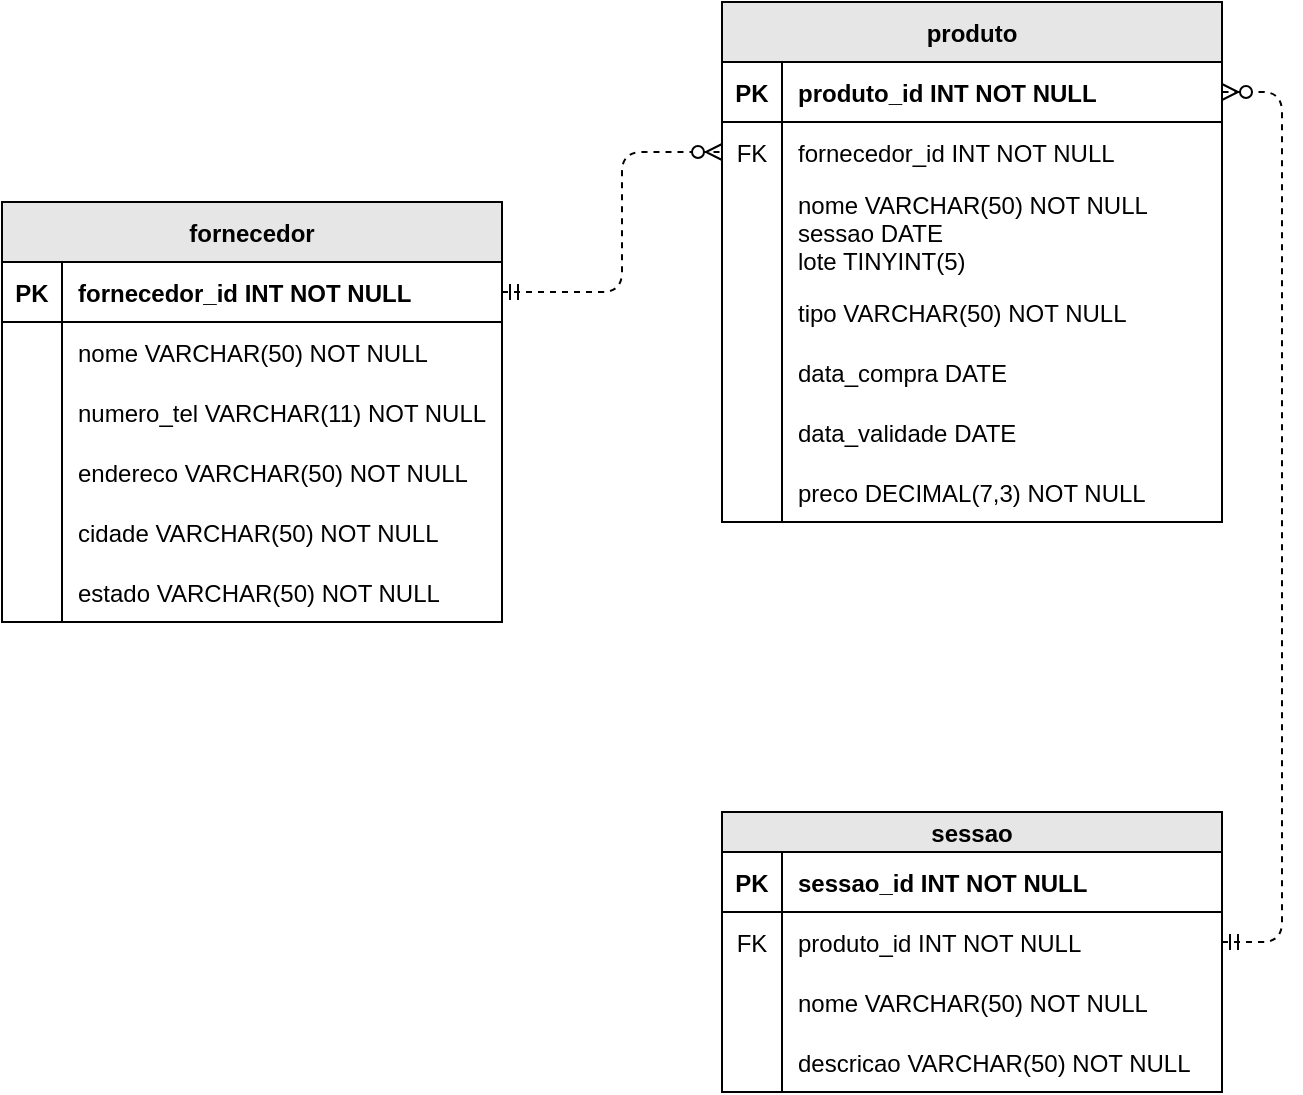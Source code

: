 <mxfile version="20.0.4" pages="2"><diagram id="BnA12Y6DMtXZ3oJs-ruS" name="CTD -  Carrefour"><mxGraphModel dx="3597" dy="724" grid="0" gridSize="10" guides="1" tooltips="1" connect="1" arrows="1" fold="1" page="1" pageScale="1" pageWidth="827" pageHeight="1169" math="0" shadow="0"><root><mxCell id="0"/><mxCell id="1" parent="0"/><mxCell id="ZOMh1hj5zSnAht0f34EH-1" value="produto" style="shape=table;startSize=30;container=1;collapsible=1;childLayout=tableLayout;fixedRows=1;rowLines=0;fontStyle=1;align=center;resizeLast=1;fillColor=#E6E6E6;fontColor=#000000;strokeColor=#000000;" vertex="1" parent="1"><mxGeometry x="-2050" y="40" width="250" height="260" as="geometry"><mxRectangle x="310" y="110" width="70" height="30" as="alternateBounds"/></mxGeometry></mxCell><mxCell id="ZOMh1hj5zSnAht0f34EH-2" value="" style="shape=partialRectangle;collapsible=0;dropTarget=0;pointerEvents=0;fillColor=none;points=[[0,0.5],[1,0.5]];portConstraint=eastwest;top=0;left=0;right=0;bottom=1;" vertex="1" parent="ZOMh1hj5zSnAht0f34EH-1"><mxGeometry y="30" width="250" height="30" as="geometry"/></mxCell><mxCell id="ZOMh1hj5zSnAht0f34EH-3" value="PK" style="shape=partialRectangle;overflow=hidden;connectable=0;fillColor=none;top=0;left=0;bottom=0;right=0;fontStyle=1;" vertex="1" parent="ZOMh1hj5zSnAht0f34EH-2"><mxGeometry width="30" height="30" as="geometry"><mxRectangle width="30" height="30" as="alternateBounds"/></mxGeometry></mxCell><mxCell id="ZOMh1hj5zSnAht0f34EH-4" value="produto_id INT NOT NULL" style="shape=partialRectangle;overflow=hidden;connectable=0;fillColor=none;top=0;left=0;bottom=0;right=0;align=left;spacingLeft=6;fontStyle=1;" vertex="1" parent="ZOMh1hj5zSnAht0f34EH-2"><mxGeometry x="30" width="220" height="30" as="geometry"><mxRectangle width="220" height="30" as="alternateBounds"/></mxGeometry></mxCell><mxCell id="ZOMh1hj5zSnAht0f34EH-8" value="" style="shape=partialRectangle;collapsible=0;dropTarget=0;pointerEvents=0;fillColor=none;points=[[0,0.5],[1,0.5]];portConstraint=eastwest;top=0;left=0;right=0;bottom=0;" vertex="1" parent="ZOMh1hj5zSnAht0f34EH-1"><mxGeometry y="60" width="250" height="30" as="geometry"/></mxCell><mxCell id="ZOMh1hj5zSnAht0f34EH-9" value="FK" style="shape=partialRectangle;overflow=hidden;connectable=0;fillColor=none;top=0;left=0;bottom=0;right=0;" vertex="1" parent="ZOMh1hj5zSnAht0f34EH-8"><mxGeometry width="30" height="30" as="geometry"><mxRectangle width="30" height="30" as="alternateBounds"/></mxGeometry></mxCell><mxCell id="ZOMh1hj5zSnAht0f34EH-10" value="fornecedor_id INT NOT NULL" style="shape=partialRectangle;overflow=hidden;connectable=0;fillColor=none;top=0;left=0;bottom=0;right=0;align=left;spacingLeft=6;" vertex="1" parent="ZOMh1hj5zSnAht0f34EH-8"><mxGeometry x="30" width="220" height="30" as="geometry"><mxRectangle width="220" height="30" as="alternateBounds"/></mxGeometry></mxCell><mxCell id="ZOMh1hj5zSnAht0f34EH-5" value="" style="shape=partialRectangle;collapsible=0;dropTarget=0;pointerEvents=0;fillColor=none;points=[[0,0.5],[1,0.5]];portConstraint=eastwest;top=0;left=0;right=0;bottom=0;" vertex="1" parent="ZOMh1hj5zSnAht0f34EH-1"><mxGeometry y="90" width="250" height="50" as="geometry"/></mxCell><mxCell id="ZOMh1hj5zSnAht0f34EH-6" value="" style="shape=partialRectangle;overflow=hidden;connectable=0;fillColor=none;top=0;left=0;bottom=0;right=0;" vertex="1" parent="ZOMh1hj5zSnAht0f34EH-5"><mxGeometry width="30" height="50" as="geometry"><mxRectangle width="30" height="50" as="alternateBounds"/></mxGeometry></mxCell><mxCell id="ZOMh1hj5zSnAht0f34EH-7" value="nome VARCHAR(50) NOT NULL&#10;sessao DATE&#10;lote TINYINT(5)" style="shape=partialRectangle;overflow=hidden;connectable=0;fillColor=none;top=0;left=0;bottom=0;right=0;align=left;spacingLeft=6;" vertex="1" parent="ZOMh1hj5zSnAht0f34EH-5"><mxGeometry x="30" width="220" height="50" as="geometry"><mxRectangle width="220" height="50" as="alternateBounds"/></mxGeometry></mxCell><mxCell id="ZOMh1hj5zSnAht0f34EH-97" value="" style="shape=partialRectangle;collapsible=0;dropTarget=0;pointerEvents=0;fillColor=none;points=[[0,0.5],[1,0.5]];portConstraint=eastwest;top=0;left=0;right=0;bottom=0;" vertex="1" parent="ZOMh1hj5zSnAht0f34EH-1"><mxGeometry y="140" width="250" height="30" as="geometry"/></mxCell><mxCell id="ZOMh1hj5zSnAht0f34EH-98" value="" style="shape=partialRectangle;overflow=hidden;connectable=0;fillColor=none;top=0;left=0;bottom=0;right=0;" vertex="1" parent="ZOMh1hj5zSnAht0f34EH-97"><mxGeometry width="30" height="30" as="geometry"><mxRectangle width="30" height="30" as="alternateBounds"/></mxGeometry></mxCell><mxCell id="ZOMh1hj5zSnAht0f34EH-99" value="tipo VARCHAR(50) NOT NULL" style="shape=partialRectangle;overflow=hidden;connectable=0;fillColor=none;top=0;left=0;bottom=0;right=0;align=left;spacingLeft=6;" vertex="1" parent="ZOMh1hj5zSnAht0f34EH-97"><mxGeometry x="30" width="220" height="30" as="geometry"><mxRectangle width="220" height="30" as="alternateBounds"/></mxGeometry></mxCell><mxCell id="ZOMh1hj5zSnAht0f34EH-91" value="" style="shape=partialRectangle;collapsible=0;dropTarget=0;pointerEvents=0;fillColor=none;points=[[0,0.5],[1,0.5]];portConstraint=eastwest;top=0;left=0;right=0;bottom=0;" vertex="1" parent="ZOMh1hj5zSnAht0f34EH-1"><mxGeometry y="170" width="250" height="30" as="geometry"/></mxCell><mxCell id="ZOMh1hj5zSnAht0f34EH-92" value="" style="shape=partialRectangle;overflow=hidden;connectable=0;fillColor=none;top=0;left=0;bottom=0;right=0;" vertex="1" parent="ZOMh1hj5zSnAht0f34EH-91"><mxGeometry width="30" height="30" as="geometry"><mxRectangle width="30" height="30" as="alternateBounds"/></mxGeometry></mxCell><mxCell id="ZOMh1hj5zSnAht0f34EH-93" value="data_compra DATE" style="shape=partialRectangle;overflow=hidden;connectable=0;fillColor=none;top=0;left=0;bottom=0;right=0;align=left;spacingLeft=6;" vertex="1" parent="ZOMh1hj5zSnAht0f34EH-91"><mxGeometry x="30" width="220" height="30" as="geometry"><mxRectangle width="220" height="30" as="alternateBounds"/></mxGeometry></mxCell><mxCell id="ZOMh1hj5zSnAht0f34EH-94" value="" style="shape=partialRectangle;collapsible=0;dropTarget=0;pointerEvents=0;fillColor=none;points=[[0,0.5],[1,0.5]];portConstraint=eastwest;top=0;left=0;right=0;bottom=0;" vertex="1" parent="ZOMh1hj5zSnAht0f34EH-1"><mxGeometry y="200" width="250" height="30" as="geometry"/></mxCell><mxCell id="ZOMh1hj5zSnAht0f34EH-95" value="" style="shape=partialRectangle;overflow=hidden;connectable=0;fillColor=none;top=0;left=0;bottom=0;right=0;" vertex="1" parent="ZOMh1hj5zSnAht0f34EH-94"><mxGeometry width="30" height="30" as="geometry"><mxRectangle width="30" height="30" as="alternateBounds"/></mxGeometry></mxCell><mxCell id="ZOMh1hj5zSnAht0f34EH-96" value="data_validade DATE" style="shape=partialRectangle;overflow=hidden;connectable=0;fillColor=none;top=0;left=0;bottom=0;right=0;align=left;spacingLeft=6;" vertex="1" parent="ZOMh1hj5zSnAht0f34EH-94"><mxGeometry x="30" width="220" height="30" as="geometry"><mxRectangle width="220" height="30" as="alternateBounds"/></mxGeometry></mxCell><mxCell id="ZOMh1hj5zSnAht0f34EH-109" value="" style="shape=partialRectangle;collapsible=0;dropTarget=0;pointerEvents=0;fillColor=none;points=[[0,0.5],[1,0.5]];portConstraint=eastwest;top=0;left=0;right=0;bottom=0;" vertex="1" parent="ZOMh1hj5zSnAht0f34EH-1"><mxGeometry y="230" width="250" height="30" as="geometry"/></mxCell><mxCell id="ZOMh1hj5zSnAht0f34EH-110" value="" style="shape=partialRectangle;overflow=hidden;connectable=0;fillColor=none;top=0;left=0;bottom=0;right=0;" vertex="1" parent="ZOMh1hj5zSnAht0f34EH-109"><mxGeometry width="30" height="30" as="geometry"><mxRectangle width="30" height="30" as="alternateBounds"/></mxGeometry></mxCell><mxCell id="ZOMh1hj5zSnAht0f34EH-111" value="preco DECIMAL(7,3) NOT NULL" style="shape=partialRectangle;overflow=hidden;connectable=0;fillColor=none;top=0;left=0;bottom=0;right=0;align=left;spacingLeft=6;" vertex="1" parent="ZOMh1hj5zSnAht0f34EH-109"><mxGeometry x="30" width="220" height="30" as="geometry"><mxRectangle width="220" height="30" as="alternateBounds"/></mxGeometry></mxCell><mxCell id="ZOMh1hj5zSnAht0f34EH-11" value="fornecedor" style="shape=table;startSize=30;container=10;collapsible=1;childLayout=tableLayout;fixedRows=1;rowLines=0;fontStyle=1;align=center;resizeLast=1;fillColor=#E6E6E6;strokeColor=#000000;" vertex="1" parent="1"><mxGeometry x="-2410" y="140" width="250" height="210" as="geometry"><mxRectangle y="330" width="80" height="30" as="alternateBounds"/></mxGeometry></mxCell><mxCell id="ZOMh1hj5zSnAht0f34EH-12" value="" style="shape=partialRectangle;collapsible=0;dropTarget=0;pointerEvents=0;fillColor=none;points=[[0,0.5],[1,0.5]];portConstraint=eastwest;top=0;left=0;right=0;bottom=1;" vertex="1" parent="ZOMh1hj5zSnAht0f34EH-11"><mxGeometry y="30" width="250" height="30" as="geometry"/></mxCell><mxCell id="ZOMh1hj5zSnAht0f34EH-13" value="PK" style="shape=partialRectangle;overflow=hidden;connectable=0;fillColor=none;top=0;left=0;bottom=0;right=0;fontStyle=1;" vertex="1" parent="ZOMh1hj5zSnAht0f34EH-12"><mxGeometry width="30" height="30" as="geometry"><mxRectangle width="30" height="30" as="alternateBounds"/></mxGeometry></mxCell><mxCell id="ZOMh1hj5zSnAht0f34EH-14" value="fornecedor_id INT NOT NULL" style="shape=partialRectangle;overflow=hidden;connectable=0;fillColor=none;top=0;left=0;bottom=0;right=0;align=left;spacingLeft=6;fontStyle=1;" vertex="1" parent="ZOMh1hj5zSnAht0f34EH-12"><mxGeometry x="30" width="220" height="30" as="geometry"><mxRectangle width="220" height="30" as="alternateBounds"/></mxGeometry></mxCell><mxCell id="ZOMh1hj5zSnAht0f34EH-15" value="" style="shape=partialRectangle;collapsible=0;dropTarget=0;pointerEvents=0;fillColor=none;points=[[0,0.5],[1,0.5]];portConstraint=eastwest;top=0;left=0;right=0;bottom=0;" vertex="1" parent="ZOMh1hj5zSnAht0f34EH-11"><mxGeometry y="60" width="250" height="30" as="geometry"/></mxCell><mxCell id="ZOMh1hj5zSnAht0f34EH-16" value="" style="shape=partialRectangle;overflow=hidden;connectable=0;fillColor=none;top=0;left=0;bottom=0;right=0;" vertex="1" parent="ZOMh1hj5zSnAht0f34EH-15"><mxGeometry width="30" height="30" as="geometry"><mxRectangle width="30" height="30" as="alternateBounds"/></mxGeometry></mxCell><mxCell id="ZOMh1hj5zSnAht0f34EH-17" value="nome VARCHAR(50) NOT NULL" style="shape=partialRectangle;overflow=hidden;connectable=0;fillColor=none;top=0;left=0;bottom=0;right=0;align=left;spacingLeft=6;" vertex="1" parent="ZOMh1hj5zSnAht0f34EH-15"><mxGeometry x="30" width="220" height="30" as="geometry"><mxRectangle width="220" height="30" as="alternateBounds"/></mxGeometry></mxCell><mxCell id="ZOMh1hj5zSnAht0f34EH-85" value="" style="shape=partialRectangle;collapsible=0;dropTarget=0;pointerEvents=0;fillColor=none;points=[[0,0.5],[1,0.5]];portConstraint=eastwest;top=0;left=0;right=0;bottom=0;" vertex="1" parent="ZOMh1hj5zSnAht0f34EH-11"><mxGeometry y="90" width="250" height="30" as="geometry"/></mxCell><mxCell id="ZOMh1hj5zSnAht0f34EH-86" value="" style="shape=partialRectangle;overflow=hidden;connectable=0;fillColor=none;top=0;left=0;bottom=0;right=0;" vertex="1" parent="ZOMh1hj5zSnAht0f34EH-85"><mxGeometry width="30" height="30" as="geometry"><mxRectangle width="30" height="30" as="alternateBounds"/></mxGeometry></mxCell><mxCell id="ZOMh1hj5zSnAht0f34EH-87" value="numero_tel VARCHAR(11) NOT NULL" style="shape=partialRectangle;overflow=hidden;connectable=0;fillColor=none;top=0;left=0;bottom=0;right=0;align=left;spacingLeft=6;" vertex="1" parent="ZOMh1hj5zSnAht0f34EH-85"><mxGeometry x="30" width="220" height="30" as="geometry"><mxRectangle width="220" height="30" as="alternateBounds"/></mxGeometry></mxCell><mxCell id="ZOMh1hj5zSnAht0f34EH-100" value="" style="shape=partialRectangle;collapsible=0;dropTarget=0;pointerEvents=0;fillColor=none;points=[[0,0.5],[1,0.5]];portConstraint=eastwest;top=0;left=0;right=0;bottom=0;" vertex="1" parent="ZOMh1hj5zSnAht0f34EH-11"><mxGeometry y="120" width="250" height="30" as="geometry"/></mxCell><mxCell id="ZOMh1hj5zSnAht0f34EH-101" value="" style="shape=partialRectangle;overflow=hidden;connectable=0;fillColor=none;top=0;left=0;bottom=0;right=0;" vertex="1" parent="ZOMh1hj5zSnAht0f34EH-100"><mxGeometry width="30" height="30" as="geometry"><mxRectangle width="30" height="30" as="alternateBounds"/></mxGeometry></mxCell><mxCell id="ZOMh1hj5zSnAht0f34EH-102" value="endereco VARCHAR(50) NOT NULL" style="shape=partialRectangle;overflow=hidden;connectable=0;fillColor=none;top=0;left=0;bottom=0;right=0;align=left;spacingLeft=6;" vertex="1" parent="ZOMh1hj5zSnAht0f34EH-100"><mxGeometry x="30" width="220" height="30" as="geometry"><mxRectangle width="220" height="30" as="alternateBounds"/></mxGeometry></mxCell><mxCell id="ZOMh1hj5zSnAht0f34EH-103" value="" style="shape=partialRectangle;collapsible=0;dropTarget=0;pointerEvents=0;fillColor=none;points=[[0,0.5],[1,0.5]];portConstraint=eastwest;top=0;left=0;right=0;bottom=0;" vertex="1" parent="ZOMh1hj5zSnAht0f34EH-11"><mxGeometry y="150" width="250" height="30" as="geometry"/></mxCell><mxCell id="ZOMh1hj5zSnAht0f34EH-104" value="" style="shape=partialRectangle;overflow=hidden;connectable=0;fillColor=none;top=0;left=0;bottom=0;right=0;" vertex="1" parent="ZOMh1hj5zSnAht0f34EH-103"><mxGeometry width="30" height="30" as="geometry"><mxRectangle width="30" height="30" as="alternateBounds"/></mxGeometry></mxCell><mxCell id="ZOMh1hj5zSnAht0f34EH-105" value="cidade VARCHAR(50) NOT NULL" style="shape=partialRectangle;overflow=hidden;connectable=0;fillColor=none;top=0;left=0;bottom=0;right=0;align=left;spacingLeft=6;" vertex="1" parent="ZOMh1hj5zSnAht0f34EH-103"><mxGeometry x="30" width="220" height="30" as="geometry"><mxRectangle width="220" height="30" as="alternateBounds"/></mxGeometry></mxCell><mxCell id="ZOMh1hj5zSnAht0f34EH-106" value="" style="shape=partialRectangle;collapsible=0;dropTarget=0;pointerEvents=0;fillColor=none;points=[[0,0.5],[1,0.5]];portConstraint=eastwest;top=0;left=0;right=0;bottom=0;" vertex="1" parent="ZOMh1hj5zSnAht0f34EH-11"><mxGeometry y="180" width="250" height="30" as="geometry"/></mxCell><mxCell id="ZOMh1hj5zSnAht0f34EH-107" value="" style="shape=partialRectangle;overflow=hidden;connectable=0;fillColor=none;top=0;left=0;bottom=0;right=0;" vertex="1" parent="ZOMh1hj5zSnAht0f34EH-106"><mxGeometry width="30" height="30" as="geometry"><mxRectangle width="30" height="30" as="alternateBounds"/></mxGeometry></mxCell><mxCell id="ZOMh1hj5zSnAht0f34EH-108" value="estado VARCHAR(50) NOT NULL" style="shape=partialRectangle;overflow=hidden;connectable=0;fillColor=none;top=0;left=0;bottom=0;right=0;align=left;spacingLeft=6;" vertex="1" parent="ZOMh1hj5zSnAht0f34EH-106"><mxGeometry x="30" width="220" height="30" as="geometry"><mxRectangle width="220" height="30" as="alternateBounds"/></mxGeometry></mxCell><mxCell id="ZOMh1hj5zSnAht0f34EH-25" value="sessao" style="shape=table;startSize=20;container=6;collapsible=1;childLayout=tableLayout;fixedRows=1;rowLines=0;fontStyle=1;align=center;resizeLast=1;fillColor=#E6E6E6;strokeColor=#000000;fontColor=#000000;" vertex="1" parent="1"><mxGeometry x="-2050" y="445" width="250" height="140" as="geometry"><mxRectangle x="310" y="270" width="110" height="30" as="alternateBounds"/></mxGeometry></mxCell><mxCell id="ZOMh1hj5zSnAht0f34EH-26" value="" style="shape=partialRectangle;collapsible=0;dropTarget=0;pointerEvents=0;fillColor=none;points=[[0,0.5],[1,0.5]];portConstraint=eastwest;top=0;left=0;right=0;bottom=1;" vertex="1" parent="ZOMh1hj5zSnAht0f34EH-25"><mxGeometry y="20" width="250" height="30" as="geometry"/></mxCell><mxCell id="ZOMh1hj5zSnAht0f34EH-27" value="PK" style="shape=partialRectangle;overflow=hidden;connectable=0;fillColor=none;top=0;left=0;bottom=0;right=0;fontStyle=1;" vertex="1" parent="ZOMh1hj5zSnAht0f34EH-26"><mxGeometry width="30" height="30" as="geometry"><mxRectangle width="30" height="30" as="alternateBounds"/></mxGeometry></mxCell><mxCell id="ZOMh1hj5zSnAht0f34EH-28" value="sessao_id INT NOT NULL" style="shape=partialRectangle;overflow=hidden;connectable=0;fillColor=none;top=0;left=0;bottom=0;right=0;align=left;spacingLeft=6;fontStyle=1;" vertex="1" parent="ZOMh1hj5zSnAht0f34EH-26"><mxGeometry x="30" width="220" height="30" as="geometry"><mxRectangle width="220" height="30" as="alternateBounds"/></mxGeometry></mxCell><mxCell id="ZOMh1hj5zSnAht0f34EH-29" value="" style="shape=partialRectangle;collapsible=0;dropTarget=0;pointerEvents=0;fillColor=none;points=[[0,0.5],[1,0.5]];portConstraint=eastwest;top=0;left=0;right=0;bottom=0;" vertex="1" parent="ZOMh1hj5zSnAht0f34EH-25"><mxGeometry y="50" width="250" height="30" as="geometry"/></mxCell><mxCell id="ZOMh1hj5zSnAht0f34EH-30" value="" style="shape=partialRectangle;overflow=hidden;connectable=0;fillColor=none;top=0;left=0;bottom=0;right=0;" vertex="1" parent="ZOMh1hj5zSnAht0f34EH-29"><mxGeometry width="30" height="30" as="geometry"><mxRectangle width="30" height="30" as="alternateBounds"/></mxGeometry></mxCell><mxCell id="ZOMh1hj5zSnAht0f34EH-31" value="produto_id INT NOT NULL" style="shape=partialRectangle;overflow=hidden;connectable=0;fillColor=none;top=0;left=0;bottom=0;right=0;align=left;spacingLeft=6;sketch=0;shadow=0;" vertex="1" parent="ZOMh1hj5zSnAht0f34EH-29"><mxGeometry x="30" width="220" height="30" as="geometry"><mxRectangle width="220" height="30" as="alternateBounds"/></mxGeometry></mxCell><mxCell id="ZOMh1hj5zSnAht0f34EH-33" value="FK" style="shape=partialRectangle;overflow=hidden;connectable=0;fillColor=none;top=0;left=0;bottom=0;right=0;" vertex="1" parent="1"><mxGeometry x="-2050" y="495" width="30" height="30" as="geometry"/></mxCell><mxCell id="ZOMh1hj5zSnAht0f34EH-34" value="nome VARCHAR(50) NOT NULL" style="shape=partialRectangle;overflow=hidden;connectable=0;fillColor=none;top=0;left=1;bottom=0;right=0;align=left;spacingLeft=6;" vertex="1" parent="1"><mxGeometry x="-2020" y="525" width="220" height="30" as="geometry"/></mxCell><mxCell id="ZOMh1hj5zSnAht0f34EH-37" value="descricao VARCHAR(50) NOT NULL " style="shape=partialRectangle;overflow=hidden;connectable=0;fillColor=none;top=0;left=1;bottom=0;right=0;align=left;spacingLeft=6;allowArrows=1;expand=1;pointerEvents=0;" vertex="1" parent="1"><mxGeometry x="-2020" y="555" width="220" height="30" as="geometry"/></mxCell><mxCell id="ZOMh1hj5zSnAht0f34EH-84" value="" style="edgeStyle=orthogonalEdgeStyle;fontSize=12;html=1;endArrow=ERzeroToMany;startArrow=ERmandOne;rounded=1;sketch=0;shadow=0;exitX=1;exitY=0.5;exitDx=0;exitDy=0;dashed=1;" edge="1" parent="1" source="ZOMh1hj5zSnAht0f34EH-12" target="ZOMh1hj5zSnAht0f34EH-8"><mxGeometry width="100" height="100" relative="1" as="geometry"><mxPoint x="-2140" y="210" as="sourcePoint"/><mxPoint x="-2090" y="165" as="targetPoint"/><Array as="points"><mxPoint x="-2100" y="185"/><mxPoint x="-2100" y="115"/></Array></mxGeometry></mxCell><mxCell id="ZOMh1hj5zSnAht0f34EH-35" value="" style="edgeStyle=entityRelationEdgeStyle;fontSize=12;html=1;endArrow=ERzeroToMany;startArrow=ERmandOne;exitX=1;exitY=0.5;exitDx=0;exitDy=0;entryX=1;entryY=0.5;entryDx=0;entryDy=0;dashed=1;" edge="1" parent="1" source="ZOMh1hj5zSnAht0f34EH-29" target="ZOMh1hj5zSnAht0f34EH-2"><mxGeometry width="100" height="100" relative="1" as="geometry"><mxPoint x="-1730" y="230" as="sourcePoint"/><mxPoint x="-1780" y="275" as="targetPoint"/></mxGeometry></mxCell></root></mxGraphModel></diagram><diagram id="J9Ql31owQ9lZLqBMVX5c" name="CTD - NetFlix"><mxGraphModel dx="3597" dy="724" grid="0" gridSize="10" guides="1" tooltips="1" connect="1" arrows="1" fold="1" page="1" pageScale="1" pageWidth="827" pageHeight="1169" math="0" shadow="0"><root><mxCell id="0"/><mxCell id="1" parent="0"/><mxCell id="y3LTUqDP4ffizA-scVu9-1" value="filme" style="shape=table;startSize=30;container=1;collapsible=1;childLayout=tableLayout;fixedRows=1;rowLines=0;fontStyle=1;align=center;resizeLast=1;fillColor=#E6E6E6;fontColor=#000000;strokeColor=#000000;" vertex="1" parent="1"><mxGeometry x="-1290" y="40" width="250" height="140" as="geometry"><mxRectangle x="310" y="110" width="70" height="30" as="alternateBounds"/></mxGeometry></mxCell><mxCell id="y3LTUqDP4ffizA-scVu9-2" value="" style="shape=partialRectangle;collapsible=0;dropTarget=0;pointerEvents=0;fillColor=none;points=[[0,0.5],[1,0.5]];portConstraint=eastwest;top=0;left=0;right=0;bottom=1;" vertex="1" parent="y3LTUqDP4ffizA-scVu9-1"><mxGeometry y="30" width="250" height="30" as="geometry"/></mxCell><mxCell id="y3LTUqDP4ffizA-scVu9-3" value="PK" style="shape=partialRectangle;overflow=hidden;connectable=0;fillColor=none;top=0;left=0;bottom=0;right=0;fontStyle=1;" vertex="1" parent="y3LTUqDP4ffizA-scVu9-2"><mxGeometry width="30" height="30" as="geometry"><mxRectangle width="30" height="30" as="alternateBounds"/></mxGeometry></mxCell><mxCell id="y3LTUqDP4ffizA-scVu9-4" value="filme_id INT NOT NULL" style="shape=partialRectangle;overflow=hidden;connectable=0;fillColor=none;top=0;left=0;bottom=0;right=0;align=left;spacingLeft=6;fontStyle=1;" vertex="1" parent="y3LTUqDP4ffizA-scVu9-2"><mxGeometry x="30" width="220" height="30" as="geometry"><mxRectangle width="220" height="30" as="alternateBounds"/></mxGeometry></mxCell><mxCell id="y3LTUqDP4ffizA-scVu9-5" value="" style="shape=partialRectangle;collapsible=0;dropTarget=0;pointerEvents=0;fillColor=none;points=[[0,0.5],[1,0.5]];portConstraint=eastwest;top=0;left=0;right=0;bottom=0;" vertex="1" parent="y3LTUqDP4ffizA-scVu9-1"><mxGeometry y="60" width="250" height="50" as="geometry"/></mxCell><mxCell id="y3LTUqDP4ffizA-scVu9-6" value="" style="shape=partialRectangle;overflow=hidden;connectable=0;fillColor=none;top=0;left=0;bottom=0;right=0;" vertex="1" parent="y3LTUqDP4ffizA-scVu9-5"><mxGeometry width="30" height="50" as="geometry"><mxRectangle width="30" height="50" as="alternateBounds"/></mxGeometry></mxCell><mxCell id="y3LTUqDP4ffizA-scVu9-7" value="titulo VARCHAR(50) NOT NULL&#10;ano DATE&#10;classificacao TINYINT" style="shape=partialRectangle;overflow=hidden;connectable=0;fillColor=none;top=0;left=0;bottom=0;right=0;align=left;spacingLeft=6;" vertex="1" parent="y3LTUqDP4ffizA-scVu9-5"><mxGeometry x="30" width="220" height="50" as="geometry"><mxRectangle width="220" height="50" as="alternateBounds"/></mxGeometry></mxCell><mxCell id="y3LTUqDP4ffizA-scVu9-8" value="" style="shape=partialRectangle;collapsible=0;dropTarget=0;pointerEvents=0;fillColor=none;points=[[0,0.5],[1,0.5]];portConstraint=eastwest;top=0;left=0;right=0;bottom=0;" vertex="1" parent="y3LTUqDP4ffizA-scVu9-1"><mxGeometry y="110" width="250" height="30" as="geometry"/></mxCell><mxCell id="y3LTUqDP4ffizA-scVu9-9" value="FK" style="shape=partialRectangle;overflow=hidden;connectable=0;fillColor=none;top=0;left=0;bottom=0;right=0;" vertex="1" parent="y3LTUqDP4ffizA-scVu9-8"><mxGeometry width="30" height="30" as="geometry"><mxRectangle width="30" height="30" as="alternateBounds"/></mxGeometry></mxCell><mxCell id="y3LTUqDP4ffizA-scVu9-10" value="genero_id INT NOT NULL" style="shape=partialRectangle;overflow=hidden;connectable=0;fillColor=none;top=0;left=0;bottom=0;right=0;align=left;spacingLeft=6;" vertex="1" parent="y3LTUqDP4ffizA-scVu9-8"><mxGeometry x="30" width="220" height="30" as="geometry"><mxRectangle width="220" height="30" as="alternateBounds"/></mxGeometry></mxCell><mxCell id="y3LTUqDP4ffizA-scVu9-11" value="genero" style="shape=table;startSize=30;container=10;collapsible=1;childLayout=tableLayout;fixedRows=1;rowLines=0;fontStyle=1;align=center;resizeLast=1;fillColor=#E6E6E6;strokeColor=#000000;" vertex="1" parent="1"><mxGeometry x="-1650" y="140" width="250" height="90" as="geometry"><mxRectangle y="330" width="80" height="30" as="alternateBounds"/></mxGeometry></mxCell><mxCell id="y3LTUqDP4ffizA-scVu9-12" value="" style="shape=partialRectangle;collapsible=0;dropTarget=0;pointerEvents=0;fillColor=none;points=[[0,0.5],[1,0.5]];portConstraint=eastwest;top=0;left=0;right=0;bottom=1;" vertex="1" parent="y3LTUqDP4ffizA-scVu9-11"><mxGeometry y="30" width="250" height="30" as="geometry"/></mxCell><mxCell id="y3LTUqDP4ffizA-scVu9-13" value="PK" style="shape=partialRectangle;overflow=hidden;connectable=0;fillColor=none;top=0;left=0;bottom=0;right=0;fontStyle=1;" vertex="1" parent="y3LTUqDP4ffizA-scVu9-12"><mxGeometry width="30" height="30" as="geometry"><mxRectangle width="30" height="30" as="alternateBounds"/></mxGeometry></mxCell><mxCell id="y3LTUqDP4ffizA-scVu9-14" value="genero_id INT NOT NULL" style="shape=partialRectangle;overflow=hidden;connectable=0;fillColor=none;top=0;left=0;bottom=0;right=0;align=left;spacingLeft=6;fontStyle=1;" vertex="1" parent="y3LTUqDP4ffizA-scVu9-12"><mxGeometry x="30" width="220" height="30" as="geometry"><mxRectangle width="220" height="30" as="alternateBounds"/></mxGeometry></mxCell><mxCell id="y3LTUqDP4ffizA-scVu9-15" value="" style="shape=partialRectangle;collapsible=0;dropTarget=0;pointerEvents=0;fillColor=none;points=[[0,0.5],[1,0.5]];portConstraint=eastwest;top=0;left=0;right=0;bottom=0;" vertex="1" parent="y3LTUqDP4ffizA-scVu9-11"><mxGeometry y="60" width="250" height="30" as="geometry"/></mxCell><mxCell id="y3LTUqDP4ffizA-scVu9-16" value="" style="shape=partialRectangle;overflow=hidden;connectable=0;fillColor=none;top=0;left=0;bottom=0;right=0;" vertex="1" parent="y3LTUqDP4ffizA-scVu9-15"><mxGeometry width="30" height="30" as="geometry"><mxRectangle width="30" height="30" as="alternateBounds"/></mxGeometry></mxCell><mxCell id="y3LTUqDP4ffizA-scVu9-17" value="genero VARCHAR(50) NOT NULL" style="shape=partialRectangle;overflow=hidden;connectable=0;fillColor=none;top=0;left=0;bottom=0;right=0;align=left;spacingLeft=6;" vertex="1" parent="y3LTUqDP4ffizA-scVu9-15"><mxGeometry x="30" width="220" height="30" as="geometry"><mxRectangle width="220" height="30" as="alternateBounds"/></mxGeometry></mxCell><mxCell id="y3LTUqDP4ffizA-scVu9-18" value="ator" style="shape=table;startSize=30;container=1;collapsible=1;childLayout=tableLayout;fixedRows=1;rowLines=0;fontStyle=1;align=center;resizeLast=1;fillColor=#E6E6E6;strokeColor=#000000;" vertex="1" parent="1"><mxGeometry x="-900" y="55" width="250" height="95" as="geometry"><mxRectangle x="670" y="330" width="70" height="30" as="alternateBounds"/></mxGeometry></mxCell><mxCell id="y3LTUqDP4ffizA-scVu9-19" value="" style="shape=partialRectangle;collapsible=0;dropTarget=0;pointerEvents=0;fillColor=none;points=[[0,0.5],[1,0.5]];portConstraint=eastwest;top=0;left=0;right=0;bottom=1;" vertex="1" parent="y3LTUqDP4ffizA-scVu9-18"><mxGeometry y="30" width="250" height="30" as="geometry"/></mxCell><mxCell id="y3LTUqDP4ffizA-scVu9-20" value="PK" style="shape=partialRectangle;overflow=hidden;connectable=0;fillColor=none;top=0;left=0;bottom=0;right=0;fontStyle=1;" vertex="1" parent="y3LTUqDP4ffizA-scVu9-19"><mxGeometry width="30" height="30" as="geometry"><mxRectangle width="30" height="30" as="alternateBounds"/></mxGeometry></mxCell><mxCell id="y3LTUqDP4ffizA-scVu9-21" value="ator_id INT NOT NULL" style="shape=partialRectangle;overflow=hidden;connectable=0;fillColor=none;top=0;left=0;bottom=0;right=0;align=left;spacingLeft=6;fontStyle=1;" vertex="1" parent="y3LTUqDP4ffizA-scVu9-19"><mxGeometry x="30" width="220" height="30" as="geometry"><mxRectangle width="220" height="30" as="alternateBounds"/></mxGeometry></mxCell><mxCell id="y3LTUqDP4ffizA-scVu9-22" value="" style="shape=partialRectangle;collapsible=0;dropTarget=0;pointerEvents=0;fillColor=none;points=[[0,0.5],[1,0.5]];portConstraint=eastwest;top=0;left=0;right=0;bottom=0;" vertex="1" parent="y3LTUqDP4ffizA-scVu9-18"><mxGeometry y="60" width="250" height="35" as="geometry"/></mxCell><mxCell id="y3LTUqDP4ffizA-scVu9-23" value="" style="shape=partialRectangle;overflow=hidden;connectable=0;fillColor=none;top=0;left=0;bottom=0;right=0;" vertex="1" parent="y3LTUqDP4ffizA-scVu9-22"><mxGeometry width="30" height="35" as="geometry"><mxRectangle width="30" height="35" as="alternateBounds"/></mxGeometry></mxCell><mxCell id="y3LTUqDP4ffizA-scVu9-24" value="nome VARCHAR(50) NOT NULL&#10;sobrenome VARCHAR(50) NOT NULL" style="shape=partialRectangle;overflow=hidden;connectable=0;fillColor=none;top=0;left=0;bottom=0;right=0;align=left;spacingLeft=6;" vertex="1" parent="y3LTUqDP4ffizA-scVu9-22"><mxGeometry x="30" width="220" height="35" as="geometry"><mxRectangle width="220" height="35" as="alternateBounds"/></mxGeometry></mxCell><mxCell id="y3LTUqDP4ffizA-scVu9-25" value="filme_ator" style="shape=table;startSize=30;container=6;collapsible=1;childLayout=tableLayout;fixedRows=1;rowLines=0;fontStyle=1;align=center;resizeLast=1;fillColor=#E6E6E6;strokeColor=#000000;fontColor=#000000;" vertex="1" parent="1"><mxGeometry x="-1290" y="200" width="250" height="150" as="geometry"><mxRectangle x="310" y="270" width="110" height="30" as="alternateBounds"/></mxGeometry></mxCell><mxCell id="y3LTUqDP4ffizA-scVu9-26" value="" style="shape=partialRectangle;collapsible=0;dropTarget=0;pointerEvents=0;fillColor=none;points=[[0,0.5],[1,0.5]];portConstraint=eastwest;top=0;left=0;right=0;bottom=1;" vertex="1" parent="y3LTUqDP4ffizA-scVu9-25"><mxGeometry y="30" width="250" height="30" as="geometry"/></mxCell><mxCell id="y3LTUqDP4ffizA-scVu9-27" value="PK" style="shape=partialRectangle;overflow=hidden;connectable=0;fillColor=none;top=0;left=0;bottom=0;right=0;fontStyle=1;" vertex="1" parent="y3LTUqDP4ffizA-scVu9-26"><mxGeometry width="30" height="30" as="geometry"><mxRectangle width="30" height="30" as="alternateBounds"/></mxGeometry></mxCell><mxCell id="y3LTUqDP4ffizA-scVu9-28" value="filme_ator_id INT NOT NULL" style="shape=partialRectangle;overflow=hidden;connectable=0;fillColor=none;top=0;left=0;bottom=0;right=0;align=left;spacingLeft=6;fontStyle=1;" vertex="1" parent="y3LTUqDP4ffizA-scVu9-26"><mxGeometry x="30" width="220" height="30" as="geometry"><mxRectangle width="220" height="30" as="alternateBounds"/></mxGeometry></mxCell><mxCell id="y3LTUqDP4ffizA-scVu9-29" value="" style="shape=partialRectangle;collapsible=0;dropTarget=0;pointerEvents=0;fillColor=none;points=[[0,0.5],[1,0.5]];portConstraint=eastwest;top=0;left=0;right=0;bottom=0;" vertex="1" parent="y3LTUqDP4ffizA-scVu9-25"><mxGeometry y="60" width="250" height="30" as="geometry"/></mxCell><mxCell id="y3LTUqDP4ffizA-scVu9-30" value="" style="shape=partialRectangle;overflow=hidden;connectable=0;fillColor=none;top=0;left=0;bottom=0;right=0;" vertex="1" parent="y3LTUqDP4ffizA-scVu9-29"><mxGeometry width="30" height="30" as="geometry"><mxRectangle width="30" height="30" as="alternateBounds"/></mxGeometry></mxCell><mxCell id="y3LTUqDP4ffizA-scVu9-31" value="filme_id INT NOT NULL" style="shape=partialRectangle;overflow=hidden;connectable=0;fillColor=none;top=0;left=0;bottom=0;right=0;align=left;spacingLeft=6;sketch=0;shadow=0;" vertex="1" parent="y3LTUqDP4ffizA-scVu9-29"><mxGeometry x="30" width="220" height="30" as="geometry"><mxRectangle width="220" height="30" as="alternateBounds"/></mxGeometry></mxCell><mxCell id="y3LTUqDP4ffizA-scVu9-32" value="FK" style="shape=partialRectangle;overflow=hidden;connectable=0;fillColor=none;top=0;left=0;bottom=0;right=0;" vertex="1" parent="1"><mxGeometry x="-1290" y="260" width="30" height="30" as="geometry"/></mxCell><mxCell id="y3LTUqDP4ffizA-scVu9-33" value="FK" style="shape=partialRectangle;overflow=hidden;connectable=0;fillColor=none;top=0;left=0;bottom=0;right=0;" vertex="1" parent="1"><mxGeometry x="-1290" y="290" width="30" height="30" as="geometry"/></mxCell><mxCell id="y3LTUqDP4ffizA-scVu9-34" value="faturamento DECIMAL " style="shape=partialRectangle;overflow=hidden;connectable=0;fillColor=none;top=0;left=1;bottom=0;right=0;align=left;spacingLeft=6;" vertex="1" parent="1"><mxGeometry x="-1260" y="320" width="220" height="30" as="geometry"/></mxCell><mxCell id="y3LTUqDP4ffizA-scVu9-35" value="" style="edgeStyle=entityRelationEdgeStyle;fontSize=12;html=1;endArrow=ERzeroToMany;startArrow=ERmandOne;exitX=1;exitY=0.5;exitDx=0;exitDy=0;entryX=1;entryY=0.5;entryDx=0;entryDy=0;dashed=1;" edge="1" parent="1" source="y3LTUqDP4ffizA-scVu9-2" target="y3LTUqDP4ffizA-scVu9-29"><mxGeometry width="100" height="100" relative="1" as="geometry"><mxPoint x="-1020" y="275" as="sourcePoint"/><mxPoint x="-970" y="230" as="targetPoint"/></mxGeometry></mxCell><mxCell id="y3LTUqDP4ffizA-scVu9-36" value="" style="fontSize=12;html=1;endArrow=ERzeroToMany;startArrow=ERmandOne;dashed=1;" edge="1" parent="1"><mxGeometry width="100" height="100" relative="1" as="geometry"><mxPoint x="-900" y="100" as="sourcePoint"/><mxPoint x="-1040" y="310" as="targetPoint"/><Array as="points"><mxPoint x="-970" y="100"/><mxPoint x="-970" y="210"/><mxPoint x="-970" y="310"/><mxPoint x="-1000" y="310"/></Array></mxGeometry></mxCell><mxCell id="y3LTUqDP4ffizA-scVu9-37" value="ator_id INT NOT NULL" style="shape=partialRectangle;overflow=hidden;connectable=0;fillColor=none;top=0;left=1;bottom=0;right=0;align=left;spacingLeft=6;allowArrows=1;expand=1;pointerEvents=0;" vertex="1" parent="1"><mxGeometry x="-1260" y="290" width="220" height="30" as="geometry"/></mxCell><mxCell id="y3LTUqDP4ffizA-scVu9-38" value="serie" style="shape=table;startSize=30;container=1;collapsible=1;childLayout=tableLayout;fixedRows=1;rowLines=0;fontStyle=1;align=center;resizeLast=1;fillColor=#E6E6E6;strokeColor=#000000;fontColor=#000000;" vertex="1" parent="1"><mxGeometry x="-1650" y="330" width="250" height="140" as="geometry"><mxRectangle y="500" width="70" height="30" as="alternateBounds"/></mxGeometry></mxCell><mxCell id="y3LTUqDP4ffizA-scVu9-39" value="" style="shape=partialRectangle;collapsible=0;dropTarget=0;pointerEvents=0;fillColor=none;points=[[0,0.5],[1,0.5]];portConstraint=eastwest;top=0;left=0;right=0;bottom=1;" vertex="1" parent="y3LTUqDP4ffizA-scVu9-38"><mxGeometry y="30" width="250" height="30" as="geometry"/></mxCell><mxCell id="y3LTUqDP4ffizA-scVu9-40" value="PK" style="shape=partialRectangle;overflow=hidden;connectable=0;fillColor=none;top=0;left=0;bottom=0;right=0;fontStyle=1;" vertex="1" parent="y3LTUqDP4ffizA-scVu9-39"><mxGeometry width="30" height="30" as="geometry"><mxRectangle width="30" height="30" as="alternateBounds"/></mxGeometry></mxCell><mxCell id="y3LTUqDP4ffizA-scVu9-41" value="serie_id INT NOT NULL" style="shape=partialRectangle;overflow=hidden;connectable=0;fillColor=none;top=0;left=0;bottom=0;right=0;align=left;spacingLeft=6;fontStyle=1;" vertex="1" parent="y3LTUqDP4ffizA-scVu9-39"><mxGeometry x="30" width="220" height="30" as="geometry"><mxRectangle width="220" height="30" as="alternateBounds"/></mxGeometry></mxCell><mxCell id="y3LTUqDP4ffizA-scVu9-42" value="" style="shape=partialRectangle;collapsible=0;dropTarget=0;pointerEvents=0;fillColor=none;points=[[0,0.5],[1,0.5]];portConstraint=eastwest;top=0;left=0;right=0;bottom=0;perimeterSpacing=0;shadow=0;sketch=0;" vertex="1" parent="y3LTUqDP4ffizA-scVu9-38"><mxGeometry y="60" width="250" height="50" as="geometry"/></mxCell><mxCell id="y3LTUqDP4ffizA-scVu9-43" value="" style="shape=partialRectangle;overflow=hidden;connectable=0;fillColor=none;top=0;left=0;bottom=0;right=0;" vertex="1" parent="y3LTUqDP4ffizA-scVu9-42"><mxGeometry width="30" height="50" as="geometry"><mxRectangle width="30" height="50" as="alternateBounds"/></mxGeometry></mxCell><mxCell id="y3LTUqDP4ffizA-scVu9-44" value="titulo VARCHAR(50) NOT NULL&#10;descricao TEXT&#10;classificacao TINYINT" style="shape=partialRectangle;overflow=hidden;connectable=0;fillColor=none;top=0;left=0;bottom=0;right=0;align=left;spacingLeft=6;" vertex="1" parent="y3LTUqDP4ffizA-scVu9-42"><mxGeometry x="30" width="220" height="50" as="geometry"><mxRectangle width="220" height="50" as="alternateBounds"/></mxGeometry></mxCell><mxCell id="y3LTUqDP4ffizA-scVu9-45" value="" style="shape=partialRectangle;collapsible=0;dropTarget=0;pointerEvents=0;fillColor=none;points=[[0,0.5],[1,0.5]];portConstraint=eastwest;top=0;left=0;right=0;bottom=0;" vertex="1" parent="y3LTUqDP4ffizA-scVu9-38"><mxGeometry y="110" width="250" height="30" as="geometry"/></mxCell><mxCell id="y3LTUqDP4ffizA-scVu9-46" value="FK" style="shape=partialRectangle;overflow=hidden;connectable=0;fillColor=none;top=0;left=0;bottom=0;right=0;" vertex="1" parent="y3LTUqDP4ffizA-scVu9-45"><mxGeometry width="30" height="30" as="geometry"><mxRectangle width="30" height="30" as="alternateBounds"/></mxGeometry></mxCell><mxCell id="y3LTUqDP4ffizA-scVu9-47" value="genero_id INT NOT NULL" style="shape=partialRectangle;overflow=hidden;connectable=0;fillColor=none;top=0;left=0;bottom=0;right=0;align=left;spacingLeft=6;" vertex="1" parent="y3LTUqDP4ffizA-scVu9-45"><mxGeometry x="30" width="220" height="30" as="geometry"><mxRectangle width="220" height="30" as="alternateBounds"/></mxGeometry></mxCell><mxCell id="y3LTUqDP4ffizA-scVu9-48" value="temporada" style="shape=table;startSize=30;container=1;collapsible=1;childLayout=tableLayout;fixedRows=1;rowLines=0;fontStyle=1;align=center;resizeLast=1;fillColor=#E6E6E6;strokeColor=#000000;fontColor=#000000;" vertex="1" parent="1"><mxGeometry x="-1290" y="420" width="250" height="150" as="geometry"><mxRectangle x="310" y="490" width="100" height="30" as="alternateBounds"/></mxGeometry></mxCell><mxCell id="y3LTUqDP4ffizA-scVu9-49" value="" style="shape=partialRectangle;collapsible=0;dropTarget=0;pointerEvents=0;fillColor=none;points=[[0,0.5],[1,0.5]];portConstraint=eastwest;top=0;left=0;right=0;bottom=1;" vertex="1" parent="y3LTUqDP4ffizA-scVu9-48"><mxGeometry y="30" width="250" height="30" as="geometry"/></mxCell><mxCell id="y3LTUqDP4ffizA-scVu9-50" value="PK" style="shape=partialRectangle;overflow=hidden;connectable=0;fillColor=none;top=0;left=0;bottom=0;right=0;fontStyle=1;" vertex="1" parent="y3LTUqDP4ffizA-scVu9-49"><mxGeometry width="30" height="30" as="geometry"><mxRectangle width="30" height="30" as="alternateBounds"/></mxGeometry></mxCell><mxCell id="y3LTUqDP4ffizA-scVu9-51" value="temporada_id INT NOT NULL" style="shape=partialRectangle;overflow=hidden;connectable=0;fillColor=none;top=0;left=0;bottom=0;right=0;align=left;spacingLeft=6;fontStyle=1;" vertex="1" parent="y3LTUqDP4ffizA-scVu9-49"><mxGeometry x="30" width="220" height="30" as="geometry"><mxRectangle width="220" height="30" as="alternateBounds"/></mxGeometry></mxCell><mxCell id="y3LTUqDP4ffizA-scVu9-52" value="" style="shape=partialRectangle;collapsible=0;dropTarget=0;pointerEvents=0;fillColor=none;points=[[0,0.5],[1,0.5]];portConstraint=eastwest;top=0;left=0;right=0;bottom=0;" vertex="1" parent="y3LTUqDP4ffizA-scVu9-48"><mxGeometry y="60" width="250" height="50" as="geometry"/></mxCell><mxCell id="y3LTUqDP4ffizA-scVu9-53" value="" style="shape=partialRectangle;overflow=hidden;connectable=0;fillColor=none;top=0;left=0;bottom=0;right=0;" vertex="1" parent="y3LTUqDP4ffizA-scVu9-52"><mxGeometry width="30" height="50" as="geometry"><mxRectangle width="30" height="50" as="alternateBounds"/></mxGeometry></mxCell><mxCell id="y3LTUqDP4ffizA-scVu9-54" value="titulo VARCHAR(50) NOT NULL&#10;descricao TEXT&#10;classificacao TINYINT" style="shape=partialRectangle;overflow=hidden;connectable=0;fillColor=none;top=0;left=0;bottom=0;right=0;align=left;spacingLeft=6;" vertex="1" parent="y3LTUqDP4ffizA-scVu9-52"><mxGeometry x="30" width="220" height="50" as="geometry"><mxRectangle width="220" height="50" as="alternateBounds"/></mxGeometry></mxCell><mxCell id="y3LTUqDP4ffizA-scVu9-55" value="" style="shape=partialRectangle;collapsible=0;dropTarget=0;pointerEvents=0;fillColor=none;points=[[0,0.5],[1,0.5]];portConstraint=eastwest;top=0;left=0;right=0;bottom=0;" vertex="1" parent="y3LTUqDP4ffizA-scVu9-48"><mxGeometry y="110" width="250" height="40" as="geometry"/></mxCell><mxCell id="y3LTUqDP4ffizA-scVu9-56" value="FK" style="shape=partialRectangle;overflow=hidden;connectable=0;fillColor=none;top=0;left=0;bottom=0;right=0;" vertex="1" parent="y3LTUqDP4ffizA-scVu9-55"><mxGeometry width="30" height="40" as="geometry"><mxRectangle width="30" height="40" as="alternateBounds"/></mxGeometry></mxCell><mxCell id="y3LTUqDP4ffizA-scVu9-57" value="series_id INT NOT NULL" style="shape=partialRectangle;overflow=hidden;connectable=0;fillColor=none;top=0;left=0;bottom=0;right=0;align=left;spacingLeft=6;" vertex="1" parent="y3LTUqDP4ffizA-scVu9-55"><mxGeometry x="30" width="220" height="40" as="geometry"><mxRectangle width="220" height="40" as="alternateBounds"/></mxGeometry></mxCell><mxCell id="y3LTUqDP4ffizA-scVu9-58" value="episodio" style="shape=table;startSize=30;container=1;collapsible=1;childLayout=tableLayout;fixedRows=1;rowLines=0;fontStyle=1;align=center;resizeLast=1;fillColor=#E6E6E6;strokeColor=#000000;fontColor=#000000;" vertex="1" parent="1"><mxGeometry x="-900" y="420" width="250" height="150" as="geometry"><mxRectangle x="670" y="750" width="80" height="30" as="alternateBounds"/></mxGeometry></mxCell><mxCell id="y3LTUqDP4ffizA-scVu9-59" value="" style="shape=partialRectangle;collapsible=0;dropTarget=0;pointerEvents=0;fillColor=none;points=[[0,0.5],[1,0.5]];portConstraint=eastwest;top=0;left=0;right=0;bottom=1;" vertex="1" parent="y3LTUqDP4ffizA-scVu9-58"><mxGeometry y="30" width="250" height="30" as="geometry"/></mxCell><mxCell id="y3LTUqDP4ffizA-scVu9-60" value="PK" style="shape=partialRectangle;overflow=hidden;connectable=0;fillColor=none;top=0;left=0;bottom=0;right=0;fontStyle=1;" vertex="1" parent="y3LTUqDP4ffizA-scVu9-59"><mxGeometry width="30" height="30" as="geometry"><mxRectangle width="30" height="30" as="alternateBounds"/></mxGeometry></mxCell><mxCell id="y3LTUqDP4ffizA-scVu9-61" value="episodio_id INT NOT NULL" style="shape=partialRectangle;overflow=hidden;connectable=0;fillColor=none;top=0;left=0;bottom=0;right=0;align=left;spacingLeft=6;fontStyle=1;" vertex="1" parent="y3LTUqDP4ffizA-scVu9-59"><mxGeometry x="30" width="220" height="30" as="geometry"><mxRectangle width="220" height="30" as="alternateBounds"/></mxGeometry></mxCell><mxCell id="y3LTUqDP4ffizA-scVu9-62" value="" style="shape=partialRectangle;collapsible=0;dropTarget=0;pointerEvents=0;fillColor=none;points=[[0,0.5],[1,0.5]];portConstraint=eastwest;top=0;left=0;right=0;bottom=0;" vertex="1" parent="y3LTUqDP4ffizA-scVu9-58"><mxGeometry y="60" width="250" height="50" as="geometry"/></mxCell><mxCell id="y3LTUqDP4ffizA-scVu9-63" value="" style="shape=partialRectangle;overflow=hidden;connectable=0;fillColor=none;top=0;left=0;bottom=0;right=0;" vertex="1" parent="y3LTUqDP4ffizA-scVu9-62"><mxGeometry width="30" height="50" as="geometry"><mxRectangle width="30" height="50" as="alternateBounds"/></mxGeometry></mxCell><mxCell id="y3LTUqDP4ffizA-scVu9-64" value="titulo VARCHAR(50) NOT NULL&#10;descricao TEXT&#10;classificacao TINYINT" style="shape=partialRectangle;overflow=hidden;connectable=0;fillColor=none;top=0;left=0;bottom=0;right=0;align=left;spacingLeft=6;" vertex="1" parent="y3LTUqDP4ffizA-scVu9-62"><mxGeometry x="30" width="220" height="50" as="geometry"><mxRectangle width="220" height="50" as="alternateBounds"/></mxGeometry></mxCell><mxCell id="y3LTUqDP4ffizA-scVu9-65" value="" style="shape=partialRectangle;collapsible=0;dropTarget=0;pointerEvents=0;fillColor=none;points=[[0,0.5],[1,0.5]];portConstraint=eastwest;top=0;left=0;right=0;bottom=0;" vertex="1" parent="y3LTUqDP4ffizA-scVu9-58"><mxGeometry y="110" width="250" height="40" as="geometry"/></mxCell><mxCell id="y3LTUqDP4ffizA-scVu9-66" value="FK" style="shape=partialRectangle;overflow=hidden;connectable=0;fillColor=none;top=0;left=0;bottom=0;right=0;" vertex="1" parent="y3LTUqDP4ffizA-scVu9-65"><mxGeometry width="30" height="40" as="geometry"><mxRectangle width="30" height="40" as="alternateBounds"/></mxGeometry></mxCell><mxCell id="y3LTUqDP4ffizA-scVu9-67" value="temporada_id INT NOT NULL" style="shape=partialRectangle;overflow=hidden;connectable=0;fillColor=none;top=0;left=0;bottom=0;right=0;align=left;spacingLeft=6;" vertex="1" parent="y3LTUqDP4ffizA-scVu9-65"><mxGeometry x="30" width="220" height="40" as="geometry"><mxRectangle width="220" height="40" as="alternateBounds"/></mxGeometry></mxCell><mxCell id="y3LTUqDP4ffizA-scVu9-68" value="" style="edgeStyle=orthogonalEdgeStyle;fontSize=12;html=1;endArrow=ERzeroToMany;startArrow=ERmandOne;rounded=1;exitX=0;exitY=0.5;exitDx=0;exitDy=0;sketch=0;shadow=0;entryX=0;entryY=0.5;entryDx=0;entryDy=0;dashed=1;" edge="1" parent="1" source="y3LTUqDP4ffizA-scVu9-12" target="y3LTUqDP4ffizA-scVu9-45"><mxGeometry width="100" height="100" relative="1" as="geometry"><mxPoint x="-1351" y="305" as="sourcePoint"/><mxPoint x="-1670" y="490" as="targetPoint"/><Array as="points"><mxPoint x="-1680" y="185"/><mxPoint x="-1680" y="455"/></Array></mxGeometry></mxCell><mxCell id="y3LTUqDP4ffizA-scVu9-69" value="episodio_ator" style="shape=table;startSize=30;container=1;collapsible=1;childLayout=tableLayout;fixedRows=1;rowLines=0;fontStyle=1;align=center;resizeLast=1;fillColor=#E6E6E6;strokeColor=#000000;fontColor=#000000;strokeWidth=1;perimeterSpacing=0;" vertex="1" parent="1"><mxGeometry x="-900" y="200" width="250" height="150" as="geometry"><mxRectangle x="670" y="500" width="120" height="30" as="alternateBounds"/></mxGeometry></mxCell><mxCell id="y3LTUqDP4ffizA-scVu9-70" value="" style="shape=partialRectangle;collapsible=0;dropTarget=0;pointerEvents=0;fillColor=none;points=[[0,0.5],[1,0.5]];portConstraint=eastwest;top=0;left=0;right=0;bottom=1;" vertex="1" parent="y3LTUqDP4ffizA-scVu9-69"><mxGeometry y="30" width="250" height="30" as="geometry"/></mxCell><mxCell id="y3LTUqDP4ffizA-scVu9-71" value="PK" style="shape=partialRectangle;overflow=hidden;connectable=0;fillColor=none;top=0;left=0;bottom=0;right=0;fontStyle=1;" vertex="1" parent="y3LTUqDP4ffizA-scVu9-70"><mxGeometry width="30" height="30" as="geometry"><mxRectangle width="30" height="30" as="alternateBounds"/></mxGeometry></mxCell><mxCell id="y3LTUqDP4ffizA-scVu9-72" value="episodio_ator_id INT NOT NULL" style="shape=partialRectangle;overflow=hidden;connectable=0;fillColor=none;top=0;left=0;bottom=0;right=0;align=left;spacingLeft=6;fontStyle=1;" vertex="1" parent="y3LTUqDP4ffizA-scVu9-70"><mxGeometry x="30" width="220" height="30" as="geometry"><mxRectangle width="220" height="30" as="alternateBounds"/></mxGeometry></mxCell><mxCell id="y3LTUqDP4ffizA-scVu9-73" value="" style="shape=partialRectangle;collapsible=0;dropTarget=0;pointerEvents=0;fillColor=none;points=[[0,0.5],[1,0.5]];portConstraint=eastwest;top=0;left=0;right=0;bottom=0;" vertex="1" parent="y3LTUqDP4ffizA-scVu9-69"><mxGeometry y="60" width="250" height="30" as="geometry"/></mxCell><mxCell id="y3LTUqDP4ffizA-scVu9-74" value="" style="shape=partialRectangle;overflow=hidden;connectable=0;fillColor=none;top=0;left=0;bottom=0;right=0;" vertex="1" parent="y3LTUqDP4ffizA-scVu9-73"><mxGeometry width="30" height="30" as="geometry"><mxRectangle width="30" height="30" as="alternateBounds"/></mxGeometry></mxCell><mxCell id="y3LTUqDP4ffizA-scVu9-75" value="ator_id INT NOT NULL" style="shape=partialRectangle;overflow=hidden;connectable=0;fillColor=none;top=0;left=0;bottom=0;right=0;align=left;spacingLeft=6;" vertex="1" parent="y3LTUqDP4ffizA-scVu9-73"><mxGeometry x="30" width="220" height="30" as="geometry"><mxRectangle width="220" height="30" as="alternateBounds"/></mxGeometry></mxCell><mxCell id="y3LTUqDP4ffizA-scVu9-76" value="FK" style="shape=partialRectangle;overflow=hidden;connectable=0;fillColor=none;top=0;left=0;bottom=0;right=0;" vertex="1" parent="1"><mxGeometry x="-900" y="260" width="30" height="30" as="geometry"/></mxCell><mxCell id="y3LTUqDP4ffizA-scVu9-77" value="FK" style="shape=partialRectangle;overflow=hidden;connectable=0;fillColor=none;top=0;left=0;bottom=0;right=0;" vertex="1" parent="1"><mxGeometry x="-900" y="290" width="30" height="30" as="geometry"/></mxCell><mxCell id="y3LTUqDP4ffizA-scVu9-78" value="faturamento DECIMAL " style="shape=partialRectangle;overflow=hidden;connectable=0;fillColor=none;top=0;left=1;bottom=0;right=0;align=left;spacingLeft=6;" vertex="1" parent="1"><mxGeometry x="-870" y="315" width="220" height="35" as="geometry"/></mxCell><mxCell id="y3LTUqDP4ffizA-scVu9-79" value="episodio_id INT NOT NULL" style="shape=partialRectangle;overflow=hidden;connectable=0;top=0;left=1;bottom=0;right=0;align=left;spacingLeft=6;fillColor=none;" vertex="1" parent="1"><mxGeometry x="-870" y="290" width="220" height="30" as="geometry"/></mxCell><mxCell id="y3LTUqDP4ffizA-scVu9-80" value="" style="edgeStyle=orthogonalEdgeStyle;fontSize=12;html=1;endArrow=ERzeroToMany;startArrow=ERmandOne;rounded=1;sketch=0;shadow=0;exitX=0;exitY=0.5;exitDx=0;exitDy=0;dashed=1;" edge="1" parent="1" source="y3LTUqDP4ffizA-scVu9-59"><mxGeometry width="100" height="100" relative="1" as="geometry"><mxPoint x="-930" y="540" as="sourcePoint"/><mxPoint x="-900" y="310" as="targetPoint"/><Array as="points"><mxPoint x="-930" y="465"/><mxPoint x="-930" y="310"/></Array></mxGeometry></mxCell><mxCell id="y3LTUqDP4ffizA-scVu9-81" value="" style="edgeStyle=orthogonalEdgeStyle;fontSize=12;html=1;endArrow=ERzeroToMany;startArrow=ERmandOne;rounded=1;sketch=0;shadow=0;exitX=0;exitY=0.5;exitDx=0;exitDy=0;dashed=1;" edge="1" parent="1" source="y3LTUqDP4ffizA-scVu9-19"><mxGeometry width="100" height="100" relative="1" as="geometry"><mxPoint x="-930" y="90" as="sourcePoint"/><mxPoint x="-900" y="280" as="targetPoint"/><Array as="points"><mxPoint x="-930" y="100"/></Array></mxGeometry></mxCell><mxCell id="y3LTUqDP4ffizA-scVu9-82" value="" style="edgeStyle=orthogonalEdgeStyle;fontSize=12;html=1;endArrow=ERzeroToMany;startArrow=ERmandOne;rounded=1;sketch=0;shadow=0;dashed=1;" edge="1" parent="1"><mxGeometry width="100" height="100" relative="1" as="geometry"><mxPoint x="-1040" y="470" as="sourcePoint"/><mxPoint x="-900" y="550" as="targetPoint"/><Array as="points"><mxPoint x="-970" y="470"/><mxPoint x="-970" y="550"/></Array></mxGeometry></mxCell><mxCell id="y3LTUqDP4ffizA-scVu9-83" value="" style="edgeStyle=orthogonalEdgeStyle;fontSize=12;html=1;endArrow=ERzeroToMany;startArrow=ERmandOne;rounded=1;sketch=0;shadow=0;exitX=1;exitY=0.5;exitDx=0;exitDy=0;entryX=0;entryY=0.5;entryDx=0;entryDy=0;dashed=1;" edge="1" parent="1" source="y3LTUqDP4ffizA-scVu9-39" target="y3LTUqDP4ffizA-scVu9-55"><mxGeometry width="100" height="100" relative="1" as="geometry"><mxPoint x="-1400" y="380" as="sourcePoint"/><mxPoint x="-1260" y="460" as="targetPoint"/><Array as="points"><mxPoint x="-1340" y="375"/><mxPoint x="-1340" y="550"/></Array></mxGeometry></mxCell><mxCell id="y3LTUqDP4ffizA-scVu9-84" value="" style="edgeStyle=orthogonalEdgeStyle;fontSize=12;html=1;endArrow=ERzeroToMany;startArrow=ERmandOne;rounded=1;sketch=0;shadow=0;exitX=1;exitY=0.5;exitDx=0;exitDy=0;dashed=1;" edge="1" parent="1" source="y3LTUqDP4ffizA-scVu9-12" target="y3LTUqDP4ffizA-scVu9-8"><mxGeometry width="100" height="100" relative="1" as="geometry"><mxPoint x="-1380" y="210" as="sourcePoint"/><mxPoint x="-1330" y="165" as="targetPoint"/><Array as="points"><mxPoint x="-1340" y="185"/><mxPoint x="-1340" y="164"/></Array></mxGeometry></mxCell></root></mxGraphModel></diagram></mxfile>
